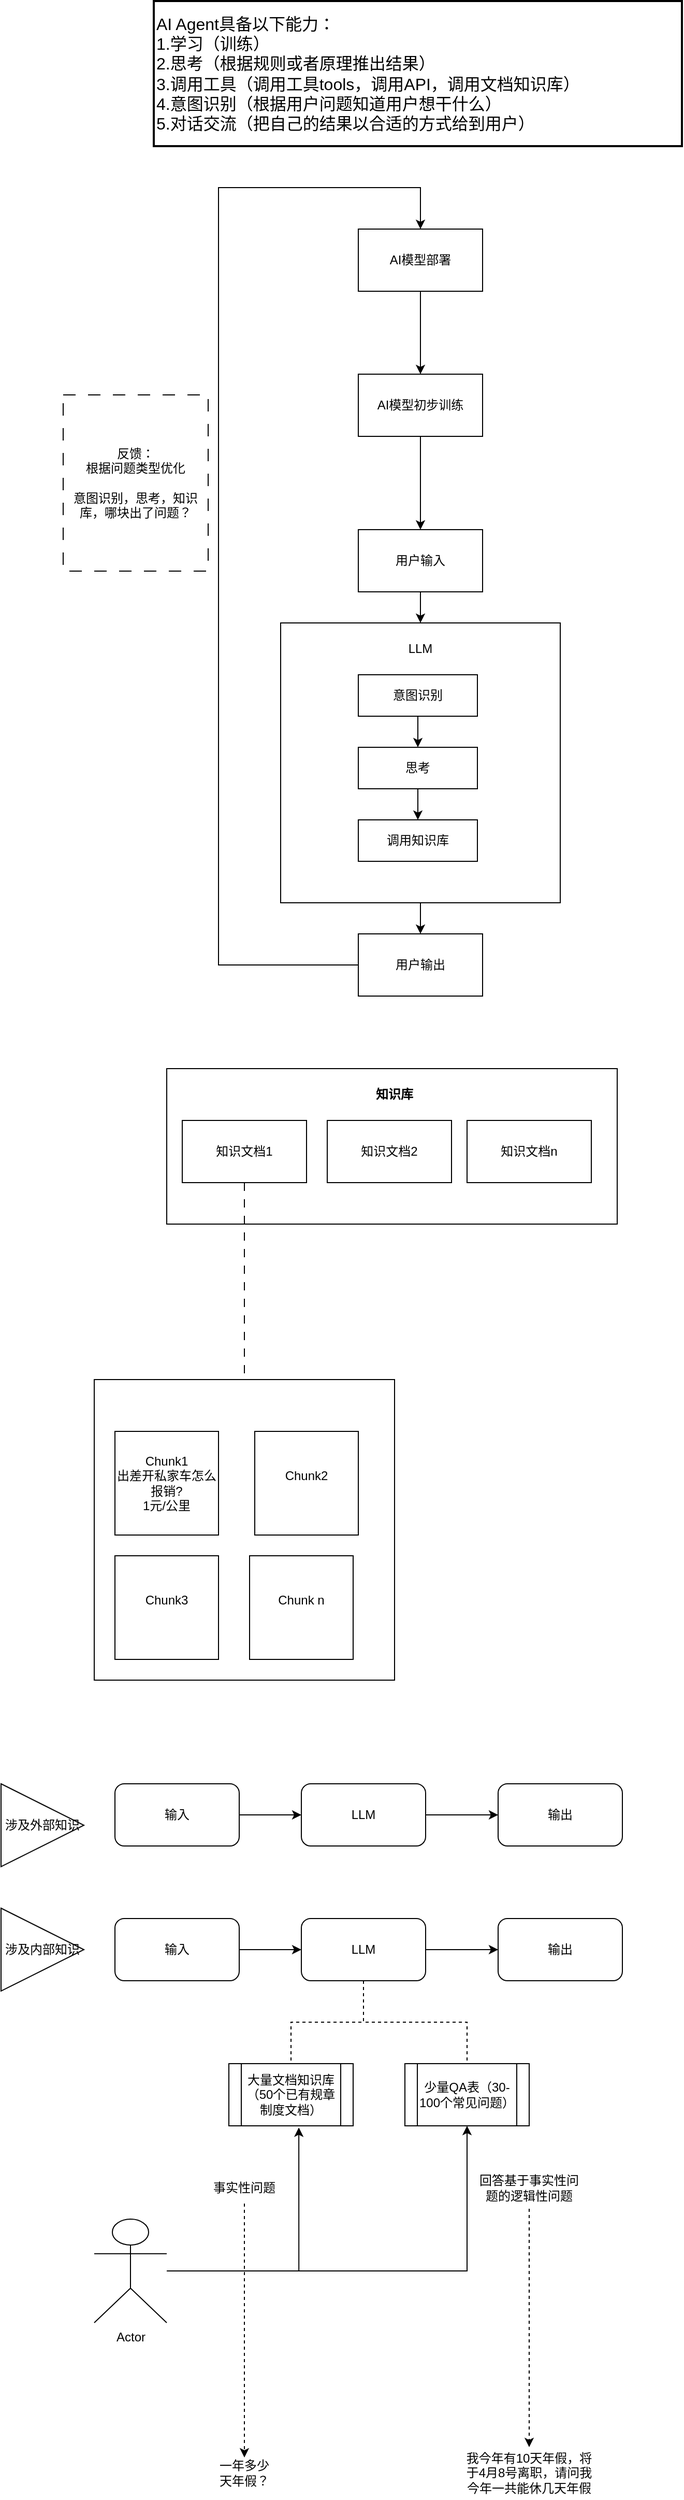 <mxfile version="26.1.0">
  <diagram name="Page-1" id="NKZV0u-XmWMsblAn6XCs">
    <mxGraphModel dx="1050" dy="2738" grid="1" gridSize="10" guides="1" tooltips="1" connect="1" arrows="1" fold="1" page="1" pageScale="1" pageWidth="850" pageHeight="1100" math="0" shadow="0">
      <root>
        <mxCell id="0" />
        <mxCell id="1" parent="0" />
        <mxCell id="DHAD0DQj11gXxvnmwGJB-51" style="edgeStyle=orthogonalEdgeStyle;rounded=0;orthogonalLoop=1;jettySize=auto;html=1;" edge="1" parent="1" source="DHAD0DQj11gXxvnmwGJB-44" target="DHAD0DQj11gXxvnmwGJB-50">
          <mxGeometry relative="1" as="geometry" />
        </mxCell>
        <mxCell id="DHAD0DQj11gXxvnmwGJB-44" value="" style="rounded=0;whiteSpace=wrap;html=1;" vertex="1" parent="1">
          <mxGeometry x="270" y="-940" width="270" height="270" as="geometry" />
        </mxCell>
        <mxCell id="DHAD0DQj11gXxvnmwGJB-4" style="edgeStyle=orthogonalEdgeStyle;rounded=0;orthogonalLoop=1;jettySize=auto;html=1;entryX=0;entryY=0.5;entryDx=0;entryDy=0;" edge="1" parent="1" source="DHAD0DQj11gXxvnmwGJB-1" target="DHAD0DQj11gXxvnmwGJB-2">
          <mxGeometry relative="1" as="geometry" />
        </mxCell>
        <mxCell id="DHAD0DQj11gXxvnmwGJB-1" value="输入" style="rounded=1;whiteSpace=wrap;html=1;" vertex="1" parent="1">
          <mxGeometry x="110" y="180" width="120" height="60" as="geometry" />
        </mxCell>
        <mxCell id="DHAD0DQj11gXxvnmwGJB-5" style="edgeStyle=orthogonalEdgeStyle;rounded=0;orthogonalLoop=1;jettySize=auto;html=1;" edge="1" parent="1" source="DHAD0DQj11gXxvnmwGJB-2" target="DHAD0DQj11gXxvnmwGJB-3">
          <mxGeometry relative="1" as="geometry" />
        </mxCell>
        <mxCell id="DHAD0DQj11gXxvnmwGJB-2" value="LLM" style="rounded=1;whiteSpace=wrap;html=1;" vertex="1" parent="1">
          <mxGeometry x="290" y="180" width="120" height="60" as="geometry" />
        </mxCell>
        <mxCell id="DHAD0DQj11gXxvnmwGJB-3" value="输出" style="rounded=1;whiteSpace=wrap;html=1;" vertex="1" parent="1">
          <mxGeometry x="480" y="180" width="120" height="60" as="geometry" />
        </mxCell>
        <mxCell id="DHAD0DQj11gXxvnmwGJB-7" style="edgeStyle=orthogonalEdgeStyle;rounded=0;orthogonalLoop=1;jettySize=auto;html=1;entryX=0;entryY=0.5;entryDx=0;entryDy=0;" edge="1" parent="1" source="DHAD0DQj11gXxvnmwGJB-8" target="DHAD0DQj11gXxvnmwGJB-10">
          <mxGeometry relative="1" as="geometry" />
        </mxCell>
        <mxCell id="DHAD0DQj11gXxvnmwGJB-8" value="输入" style="rounded=1;whiteSpace=wrap;html=1;" vertex="1" parent="1">
          <mxGeometry x="110" y="310" width="120" height="60" as="geometry" />
        </mxCell>
        <mxCell id="DHAD0DQj11gXxvnmwGJB-9" style="edgeStyle=orthogonalEdgeStyle;rounded=0;orthogonalLoop=1;jettySize=auto;html=1;" edge="1" parent="1" source="DHAD0DQj11gXxvnmwGJB-10" target="DHAD0DQj11gXxvnmwGJB-11">
          <mxGeometry relative="1" as="geometry" />
        </mxCell>
        <mxCell id="DHAD0DQj11gXxvnmwGJB-18" style="edgeStyle=orthogonalEdgeStyle;rounded=0;orthogonalLoop=1;jettySize=auto;html=1;entryX=0.5;entryY=0;entryDx=0;entryDy=0;dashed=1;endArrow=none;startFill=0;" edge="1" parent="1" source="DHAD0DQj11gXxvnmwGJB-10" target="DHAD0DQj11gXxvnmwGJB-17">
          <mxGeometry relative="1" as="geometry" />
        </mxCell>
        <mxCell id="DHAD0DQj11gXxvnmwGJB-20" style="edgeStyle=orthogonalEdgeStyle;rounded=0;orthogonalLoop=1;jettySize=auto;html=1;dashed=1;endArrow=none;startFill=0;" edge="1" parent="1" source="DHAD0DQj11gXxvnmwGJB-10" target="DHAD0DQj11gXxvnmwGJB-19">
          <mxGeometry relative="1" as="geometry" />
        </mxCell>
        <mxCell id="DHAD0DQj11gXxvnmwGJB-10" value="LLM" style="rounded=1;whiteSpace=wrap;html=1;" vertex="1" parent="1">
          <mxGeometry x="290" y="310" width="120" height="60" as="geometry" />
        </mxCell>
        <mxCell id="DHAD0DQj11gXxvnmwGJB-11" value="输出" style="rounded=1;whiteSpace=wrap;html=1;" vertex="1" parent="1">
          <mxGeometry x="480" y="310" width="120" height="60" as="geometry" />
        </mxCell>
        <mxCell id="DHAD0DQj11gXxvnmwGJB-17" value="大量文档知识库（50个已有规章制度文档）" style="shape=process;whiteSpace=wrap;html=1;backgroundOutline=1;" vertex="1" parent="1">
          <mxGeometry x="220" y="450" width="120" height="60" as="geometry" />
        </mxCell>
        <mxCell id="DHAD0DQj11gXxvnmwGJB-19" value="少量QA表（30-100个常见问题）" style="shape=process;whiteSpace=wrap;html=1;backgroundOutline=1;" vertex="1" parent="1">
          <mxGeometry x="390" y="450" width="120" height="60" as="geometry" />
        </mxCell>
        <mxCell id="DHAD0DQj11gXxvnmwGJB-26" style="edgeStyle=orthogonalEdgeStyle;rounded=0;orthogonalLoop=1;jettySize=auto;html=1;entryX=0.5;entryY=1;entryDx=0;entryDy=0;" edge="1" parent="1" source="DHAD0DQj11gXxvnmwGJB-21" target="DHAD0DQj11gXxvnmwGJB-19">
          <mxGeometry relative="1" as="geometry" />
        </mxCell>
        <mxCell id="DHAD0DQj11gXxvnmwGJB-21" value="Actor" style="shape=umlActor;verticalLabelPosition=bottom;verticalAlign=top;html=1;outlineConnect=0;" vertex="1" parent="1">
          <mxGeometry x="90" y="600" width="70" height="100" as="geometry" />
        </mxCell>
        <mxCell id="DHAD0DQj11gXxvnmwGJB-23" style="edgeStyle=orthogonalEdgeStyle;rounded=0;orthogonalLoop=1;jettySize=auto;html=1;entryX=0.563;entryY=1.027;entryDx=0;entryDy=0;entryPerimeter=0;" edge="1" parent="1" source="DHAD0DQj11gXxvnmwGJB-21" target="DHAD0DQj11gXxvnmwGJB-17">
          <mxGeometry relative="1" as="geometry" />
        </mxCell>
        <mxCell id="DHAD0DQj11gXxvnmwGJB-28" style="edgeStyle=orthogonalEdgeStyle;rounded=0;orthogonalLoop=1;jettySize=auto;html=1;dashed=1;" edge="1" parent="1" source="DHAD0DQj11gXxvnmwGJB-24" target="DHAD0DQj11gXxvnmwGJB-27">
          <mxGeometry relative="1" as="geometry" />
        </mxCell>
        <mxCell id="DHAD0DQj11gXxvnmwGJB-24" value="事实性问题" style="text;html=1;align=center;verticalAlign=middle;whiteSpace=wrap;rounded=0;" vertex="1" parent="1">
          <mxGeometry x="190" y="555" width="90" height="30" as="geometry" />
        </mxCell>
        <mxCell id="DHAD0DQj11gXxvnmwGJB-30" style="edgeStyle=orthogonalEdgeStyle;rounded=0;orthogonalLoop=1;jettySize=auto;html=1;dashed=1;" edge="1" parent="1" source="DHAD0DQj11gXxvnmwGJB-25" target="DHAD0DQj11gXxvnmwGJB-29">
          <mxGeometry relative="1" as="geometry" />
        </mxCell>
        <mxCell id="DHAD0DQj11gXxvnmwGJB-25" value="回答基于事实性问题的逻辑性问题" style="text;html=1;align=center;verticalAlign=middle;whiteSpace=wrap;rounded=0;" vertex="1" parent="1">
          <mxGeometry x="460" y="550" width="100" height="40" as="geometry" />
        </mxCell>
        <mxCell id="DHAD0DQj11gXxvnmwGJB-27" value="一年多少天年假？" style="text;html=1;align=center;verticalAlign=middle;whiteSpace=wrap;rounded=0;" vertex="1" parent="1">
          <mxGeometry x="205" y="830" width="60" height="30" as="geometry" />
        </mxCell>
        <mxCell id="DHAD0DQj11gXxvnmwGJB-29" value="我今年有10天年假，将于4月8号离职，请问我今年一共能休几天年假" style="text;html=1;align=center;verticalAlign=middle;whiteSpace=wrap;rounded=0;" vertex="1" parent="1">
          <mxGeometry x="445" y="820" width="130" height="50" as="geometry" />
        </mxCell>
        <mxCell id="DHAD0DQj11gXxvnmwGJB-31" value="涉及外部知识" style="triangle;whiteSpace=wrap;html=1;" vertex="1" parent="1">
          <mxGeometry y="180" width="80" height="80" as="geometry" />
        </mxCell>
        <mxCell id="DHAD0DQj11gXxvnmwGJB-32" value="涉及内部知识" style="triangle;whiteSpace=wrap;html=1;" vertex="1" parent="1">
          <mxGeometry y="300" width="80" height="80" as="geometry" />
        </mxCell>
        <mxCell id="DHAD0DQj11gXxvnmwGJB-34" value="&lt;font style=&quot;font-size: 16px;&quot;&gt;AI Agent具备以下能力：&lt;/font&gt;&lt;div&gt;&lt;font style=&quot;font-size: 16px;&quot;&gt;1.学习（训练）&amp;nbsp;&lt;/font&gt;&lt;/div&gt;&lt;div&gt;&lt;font style=&quot;font-size: 16px;&quot;&gt;2.思考（根据规则或者原理推出结果）&lt;/font&gt;&lt;/div&gt;&lt;div&gt;&lt;font style=&quot;font-size: 16px;&quot;&gt;3.调用工具（调用工具tools，调用API，调用文档知识库）&lt;/font&gt;&lt;/div&gt;&lt;div&gt;&lt;font style=&quot;font-size: 16px;&quot;&gt;4.意图识别（根据用户问题知道用户想干什么）&lt;/font&gt;&lt;/div&gt;&lt;div&gt;&lt;font style=&quot;font-size: 16px;&quot;&gt;5.对话交流（把自己的结果以合适的方式给到用户）&lt;/font&gt;&lt;/div&gt;" style="text;html=1;align=left;verticalAlign=middle;whiteSpace=wrap;rounded=0;strokeWidth=2;strokeColor=default;" vertex="1" parent="1">
          <mxGeometry x="147.5" y="-1540" width="510" height="140" as="geometry" />
        </mxCell>
        <mxCell id="DHAD0DQj11gXxvnmwGJB-53" style="edgeStyle=orthogonalEdgeStyle;rounded=0;orthogonalLoop=1;jettySize=auto;html=1;entryX=0.5;entryY=0;entryDx=0;entryDy=0;" edge="1" parent="1" source="DHAD0DQj11gXxvnmwGJB-35" target="DHAD0DQj11gXxvnmwGJB-38">
          <mxGeometry relative="1" as="geometry" />
        </mxCell>
        <mxCell id="DHAD0DQj11gXxvnmwGJB-35" value="AI模型初步训练" style="rounded=0;whiteSpace=wrap;html=1;" vertex="1" parent="1">
          <mxGeometry x="345" y="-1180" width="120" height="60" as="geometry" />
        </mxCell>
        <mxCell id="DHAD0DQj11gXxvnmwGJB-52" style="edgeStyle=orthogonalEdgeStyle;rounded=0;orthogonalLoop=1;jettySize=auto;html=1;entryX=0.5;entryY=0;entryDx=0;entryDy=0;" edge="1" parent="1" source="DHAD0DQj11gXxvnmwGJB-38" target="DHAD0DQj11gXxvnmwGJB-44">
          <mxGeometry relative="1" as="geometry" />
        </mxCell>
        <mxCell id="DHAD0DQj11gXxvnmwGJB-38" value="用户输入" style="rounded=0;whiteSpace=wrap;html=1;" vertex="1" parent="1">
          <mxGeometry x="345" y="-1030" width="120" height="60" as="geometry" />
        </mxCell>
        <mxCell id="DHAD0DQj11gXxvnmwGJB-48" style="edgeStyle=orthogonalEdgeStyle;rounded=0;orthogonalLoop=1;jettySize=auto;html=1;" edge="1" parent="1" source="DHAD0DQj11gXxvnmwGJB-41" target="DHAD0DQj11gXxvnmwGJB-46">
          <mxGeometry relative="1" as="geometry" />
        </mxCell>
        <mxCell id="DHAD0DQj11gXxvnmwGJB-41" value="意图识别" style="rounded=0;whiteSpace=wrap;html=1;" vertex="1" parent="1">
          <mxGeometry x="345" y="-890" width="115" height="40" as="geometry" />
        </mxCell>
        <mxCell id="DHAD0DQj11gXxvnmwGJB-45" value="LLM" style="text;html=1;align=center;verticalAlign=middle;whiteSpace=wrap;rounded=0;" vertex="1" parent="1">
          <mxGeometry x="375" y="-930" width="60" height="30" as="geometry" />
        </mxCell>
        <mxCell id="DHAD0DQj11gXxvnmwGJB-49" style="edgeStyle=orthogonalEdgeStyle;rounded=0;orthogonalLoop=1;jettySize=auto;html=1;entryX=0.5;entryY=0;entryDx=0;entryDy=0;" edge="1" parent="1" source="DHAD0DQj11gXxvnmwGJB-46" target="DHAD0DQj11gXxvnmwGJB-47">
          <mxGeometry relative="1" as="geometry" />
        </mxCell>
        <mxCell id="DHAD0DQj11gXxvnmwGJB-46" value="思考" style="rounded=0;whiteSpace=wrap;html=1;" vertex="1" parent="1">
          <mxGeometry x="345" y="-820" width="115" height="40" as="geometry" />
        </mxCell>
        <mxCell id="DHAD0DQj11gXxvnmwGJB-47" value="调用知识库" style="rounded=0;whiteSpace=wrap;html=1;" vertex="1" parent="1">
          <mxGeometry x="345" y="-750" width="115" height="40" as="geometry" />
        </mxCell>
        <mxCell id="DHAD0DQj11gXxvnmwGJB-57" style="edgeStyle=orthogonalEdgeStyle;rounded=0;orthogonalLoop=1;jettySize=auto;html=1;entryX=0.5;entryY=0;entryDx=0;entryDy=0;" edge="1" parent="1" source="DHAD0DQj11gXxvnmwGJB-50" target="DHAD0DQj11gXxvnmwGJB-54">
          <mxGeometry relative="1" as="geometry">
            <Array as="points">
              <mxPoint x="210" y="-610" />
              <mxPoint x="210" y="-1360" />
              <mxPoint x="405" y="-1360" />
            </Array>
          </mxGeometry>
        </mxCell>
        <mxCell id="DHAD0DQj11gXxvnmwGJB-50" value="用户输出" style="rounded=0;whiteSpace=wrap;html=1;" vertex="1" parent="1">
          <mxGeometry x="345" y="-640" width="120" height="60" as="geometry" />
        </mxCell>
        <mxCell id="DHAD0DQj11gXxvnmwGJB-55" style="edgeStyle=orthogonalEdgeStyle;rounded=0;orthogonalLoop=1;jettySize=auto;html=1;" edge="1" parent="1" source="DHAD0DQj11gXxvnmwGJB-54" target="DHAD0DQj11gXxvnmwGJB-35">
          <mxGeometry relative="1" as="geometry" />
        </mxCell>
        <mxCell id="DHAD0DQj11gXxvnmwGJB-54" value="AI模型部署" style="rounded=0;whiteSpace=wrap;html=1;" vertex="1" parent="1">
          <mxGeometry x="345" y="-1320" width="120" height="60" as="geometry" />
        </mxCell>
        <mxCell id="DHAD0DQj11gXxvnmwGJB-58" value="反馈：&lt;br&gt;根据问题类型优化&lt;div&gt;&lt;br&gt;意图识别，思考，知识库，哪块出了问题？&lt;/div&gt;" style="text;html=1;align=center;verticalAlign=middle;whiteSpace=wrap;rounded=0;dashed=1;strokeColor=default;dashPattern=12 12;" vertex="1" parent="1">
          <mxGeometry x="60" y="-1160" width="140" height="170" as="geometry" />
        </mxCell>
        <mxCell id="DHAD0DQj11gXxvnmwGJB-61" value="" style="rounded=0;whiteSpace=wrap;html=1;movable=1;resizable=1;rotatable=1;deletable=1;editable=1;locked=0;connectable=1;" vertex="1" parent="1">
          <mxGeometry x="160" y="-510" width="435" height="150" as="geometry" />
        </mxCell>
        <mxCell id="DHAD0DQj11gXxvnmwGJB-62" value="&lt;b&gt;知识库&lt;/b&gt;" style="text;html=1;align=center;verticalAlign=middle;whiteSpace=wrap;rounded=0;movable=1;resizable=1;rotatable=1;deletable=1;editable=1;locked=0;connectable=1;" vertex="1" parent="1">
          <mxGeometry x="350" y="-500" width="60" height="30" as="geometry" />
        </mxCell>
        <mxCell id="DHAD0DQj11gXxvnmwGJB-68" style="edgeStyle=orthogonalEdgeStyle;rounded=0;orthogonalLoop=1;jettySize=auto;html=1;dashed=1;dashPattern=8 8;endArrow=none;startFill=0;" edge="1" parent="1" source="DHAD0DQj11gXxvnmwGJB-63" target="DHAD0DQj11gXxvnmwGJB-66">
          <mxGeometry relative="1" as="geometry" />
        </mxCell>
        <mxCell id="DHAD0DQj11gXxvnmwGJB-63" value="知识文档1" style="rounded=0;whiteSpace=wrap;html=1;movable=1;resizable=1;rotatable=1;deletable=1;editable=1;locked=0;connectable=1;" vertex="1" parent="1">
          <mxGeometry x="175" y="-460" width="120" height="60" as="geometry" />
        </mxCell>
        <mxCell id="DHAD0DQj11gXxvnmwGJB-64" value="知识文档2" style="rounded=0;whiteSpace=wrap;html=1;movable=1;resizable=1;rotatable=1;deletable=1;editable=1;locked=0;connectable=1;" vertex="1" parent="1">
          <mxGeometry x="315" y="-460" width="120" height="60" as="geometry" />
        </mxCell>
        <mxCell id="DHAD0DQj11gXxvnmwGJB-65" value="知识文档n" style="rounded=0;whiteSpace=wrap;html=1;movable=1;resizable=1;rotatable=1;deletable=1;editable=1;locked=0;connectable=1;" vertex="1" parent="1">
          <mxGeometry x="450" y="-460" width="120" height="60" as="geometry" />
        </mxCell>
        <mxCell id="DHAD0DQj11gXxvnmwGJB-66" value="" style="whiteSpace=wrap;html=1;aspect=fixed;" vertex="1" parent="1">
          <mxGeometry x="90" y="-210" width="290" height="290" as="geometry" />
        </mxCell>
        <mxCell id="DHAD0DQj11gXxvnmwGJB-69" value="Chunk1&lt;div&gt;出差开私家车怎么报销?&lt;br&gt;1元/公里&lt;/div&gt;" style="rounded=0;whiteSpace=wrap;html=1;" vertex="1" parent="1">
          <mxGeometry x="110" y="-160" width="100" height="100" as="geometry" />
        </mxCell>
        <mxCell id="DHAD0DQj11gXxvnmwGJB-70" value="Chunk2&lt;div&gt;&lt;br&gt;&lt;/div&gt;" style="rounded=0;whiteSpace=wrap;html=1;" vertex="1" parent="1">
          <mxGeometry x="245" y="-160" width="100" height="100" as="geometry" />
        </mxCell>
        <mxCell id="DHAD0DQj11gXxvnmwGJB-71" value="Chunk3&lt;div&gt;&lt;br&gt;&lt;/div&gt;" style="rounded=0;whiteSpace=wrap;html=1;" vertex="1" parent="1">
          <mxGeometry x="110" y="-40" width="100" height="100" as="geometry" />
        </mxCell>
        <mxCell id="DHAD0DQj11gXxvnmwGJB-72" value="Chunk n&lt;div&gt;&lt;br&gt;&lt;/div&gt;" style="rounded=0;whiteSpace=wrap;html=1;" vertex="1" parent="1">
          <mxGeometry x="240" y="-40" width="100" height="100" as="geometry" />
        </mxCell>
      </root>
    </mxGraphModel>
  </diagram>
</mxfile>
